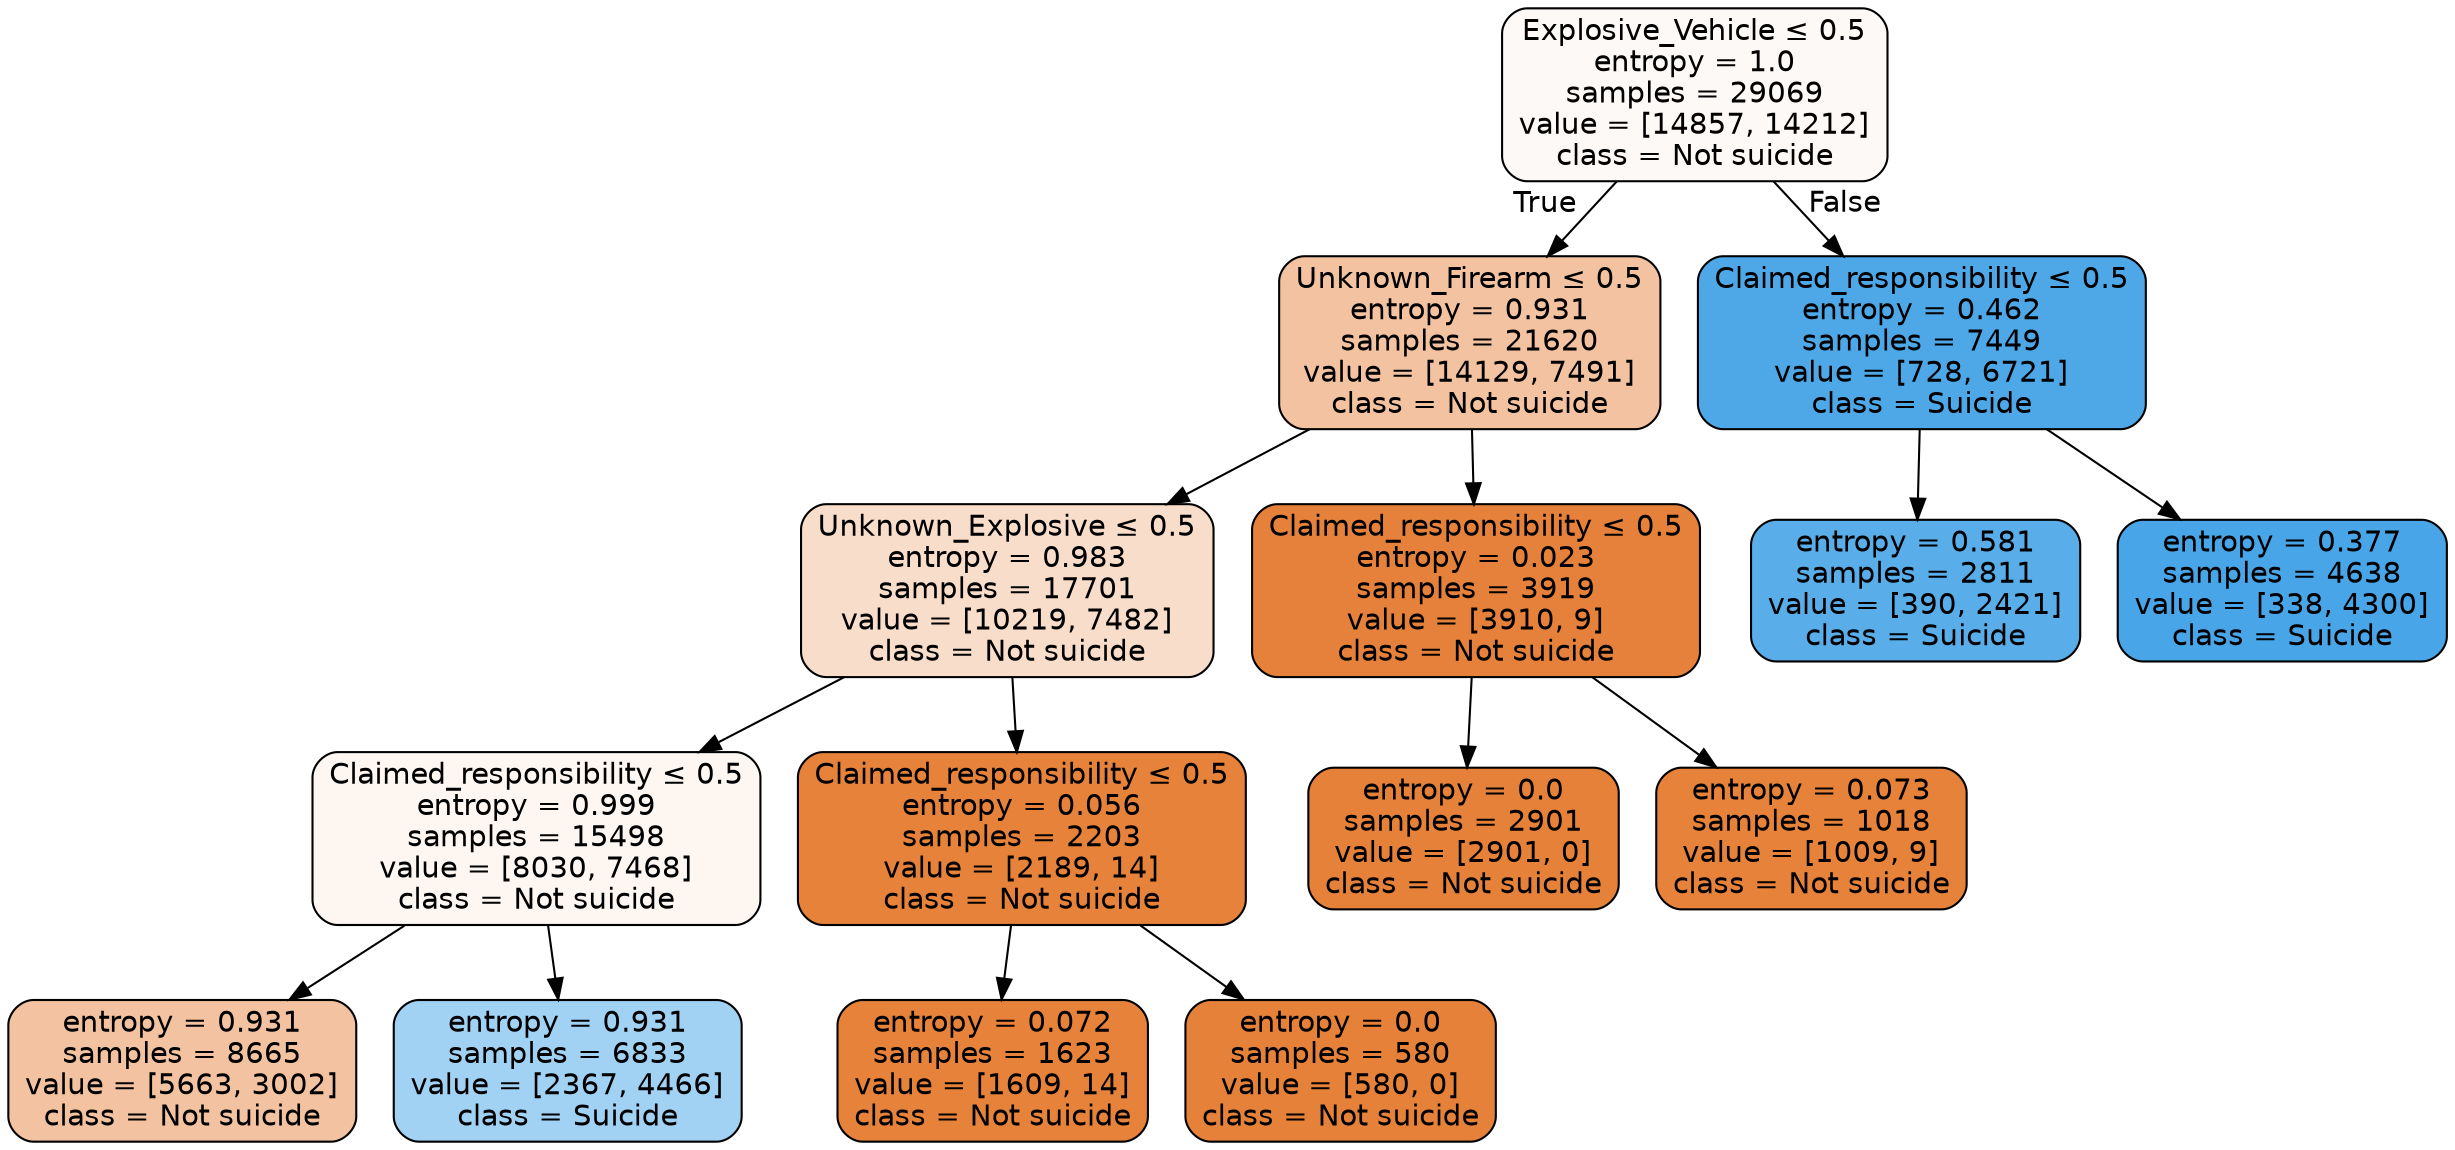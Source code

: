 digraph Tree {
node [shape=box, style="filled, rounded", color="black", fontname=helvetica] ;
edge [fontname=helvetica] ;
0 [label=<Explosive_Vehicle &le; 0.5<br/>entropy = 1.0<br/>samples = 29069<br/>value = [14857, 14212]<br/>class = Not suicide>, fillcolor="#e581390b"] ;
1 [label=<Unknown_Firearm &le; 0.5<br/>entropy = 0.931<br/>samples = 21620<br/>value = [14129, 7491]<br/>class = Not suicide>, fillcolor="#e5813978"] ;
0 -> 1 [labeldistance=2.5, labelangle=45, headlabel="True"] ;
2 [label=<Unknown_Explosive &le; 0.5<br/>entropy = 0.983<br/>samples = 17701<br/>value = [10219, 7482]<br/>class = Not suicide>, fillcolor="#e5813944"] ;
1 -> 2 ;
3 [label=<Claimed_responsibility &le; 0.5<br/>entropy = 0.999<br/>samples = 15498<br/>value = [8030, 7468]<br/>class = Not suicide>, fillcolor="#e5813912"] ;
2 -> 3 ;
4 [label=<entropy = 0.931<br/>samples = 8665<br/>value = [5663, 3002]<br/>class = Not suicide>, fillcolor="#e5813978"] ;
3 -> 4 ;
5 [label=<entropy = 0.931<br/>samples = 6833<br/>value = [2367, 4466]<br/>class = Suicide>, fillcolor="#399de578"] ;
3 -> 5 ;
6 [label=<Claimed_responsibility &le; 0.5<br/>entropy = 0.056<br/>samples = 2203<br/>value = [2189, 14]<br/>class = Not suicide>, fillcolor="#e58139fd"] ;
2 -> 6 ;
7 [label=<entropy = 0.072<br/>samples = 1623<br/>value = [1609, 14]<br/>class = Not suicide>, fillcolor="#e58139fd"] ;
6 -> 7 ;
8 [label=<entropy = 0.0<br/>samples = 580<br/>value = [580, 0]<br/>class = Not suicide>, fillcolor="#e58139ff"] ;
6 -> 8 ;
9 [label=<Claimed_responsibility &le; 0.5<br/>entropy = 0.023<br/>samples = 3919<br/>value = [3910, 9]<br/>class = Not suicide>, fillcolor="#e58139fe"] ;
1 -> 9 ;
10 [label=<entropy = 0.0<br/>samples = 2901<br/>value = [2901, 0]<br/>class = Not suicide>, fillcolor="#e58139ff"] ;
9 -> 10 ;
11 [label=<entropy = 0.073<br/>samples = 1018<br/>value = [1009, 9]<br/>class = Not suicide>, fillcolor="#e58139fd"] ;
9 -> 11 ;
12 [label=<Claimed_responsibility &le; 0.5<br/>entropy = 0.462<br/>samples = 7449<br/>value = [728, 6721]<br/>class = Suicide>, fillcolor="#399de5e3"] ;
0 -> 12 [labeldistance=2.5, labelangle=-45, headlabel="False"] ;
13 [label=<entropy = 0.581<br/>samples = 2811<br/>value = [390, 2421]<br/>class = Suicide>, fillcolor="#399de5d6"] ;
12 -> 13 ;
14 [label=<entropy = 0.377<br/>samples = 4638<br/>value = [338, 4300]<br/>class = Suicide>, fillcolor="#399de5eb"] ;
12 -> 14 ;
}